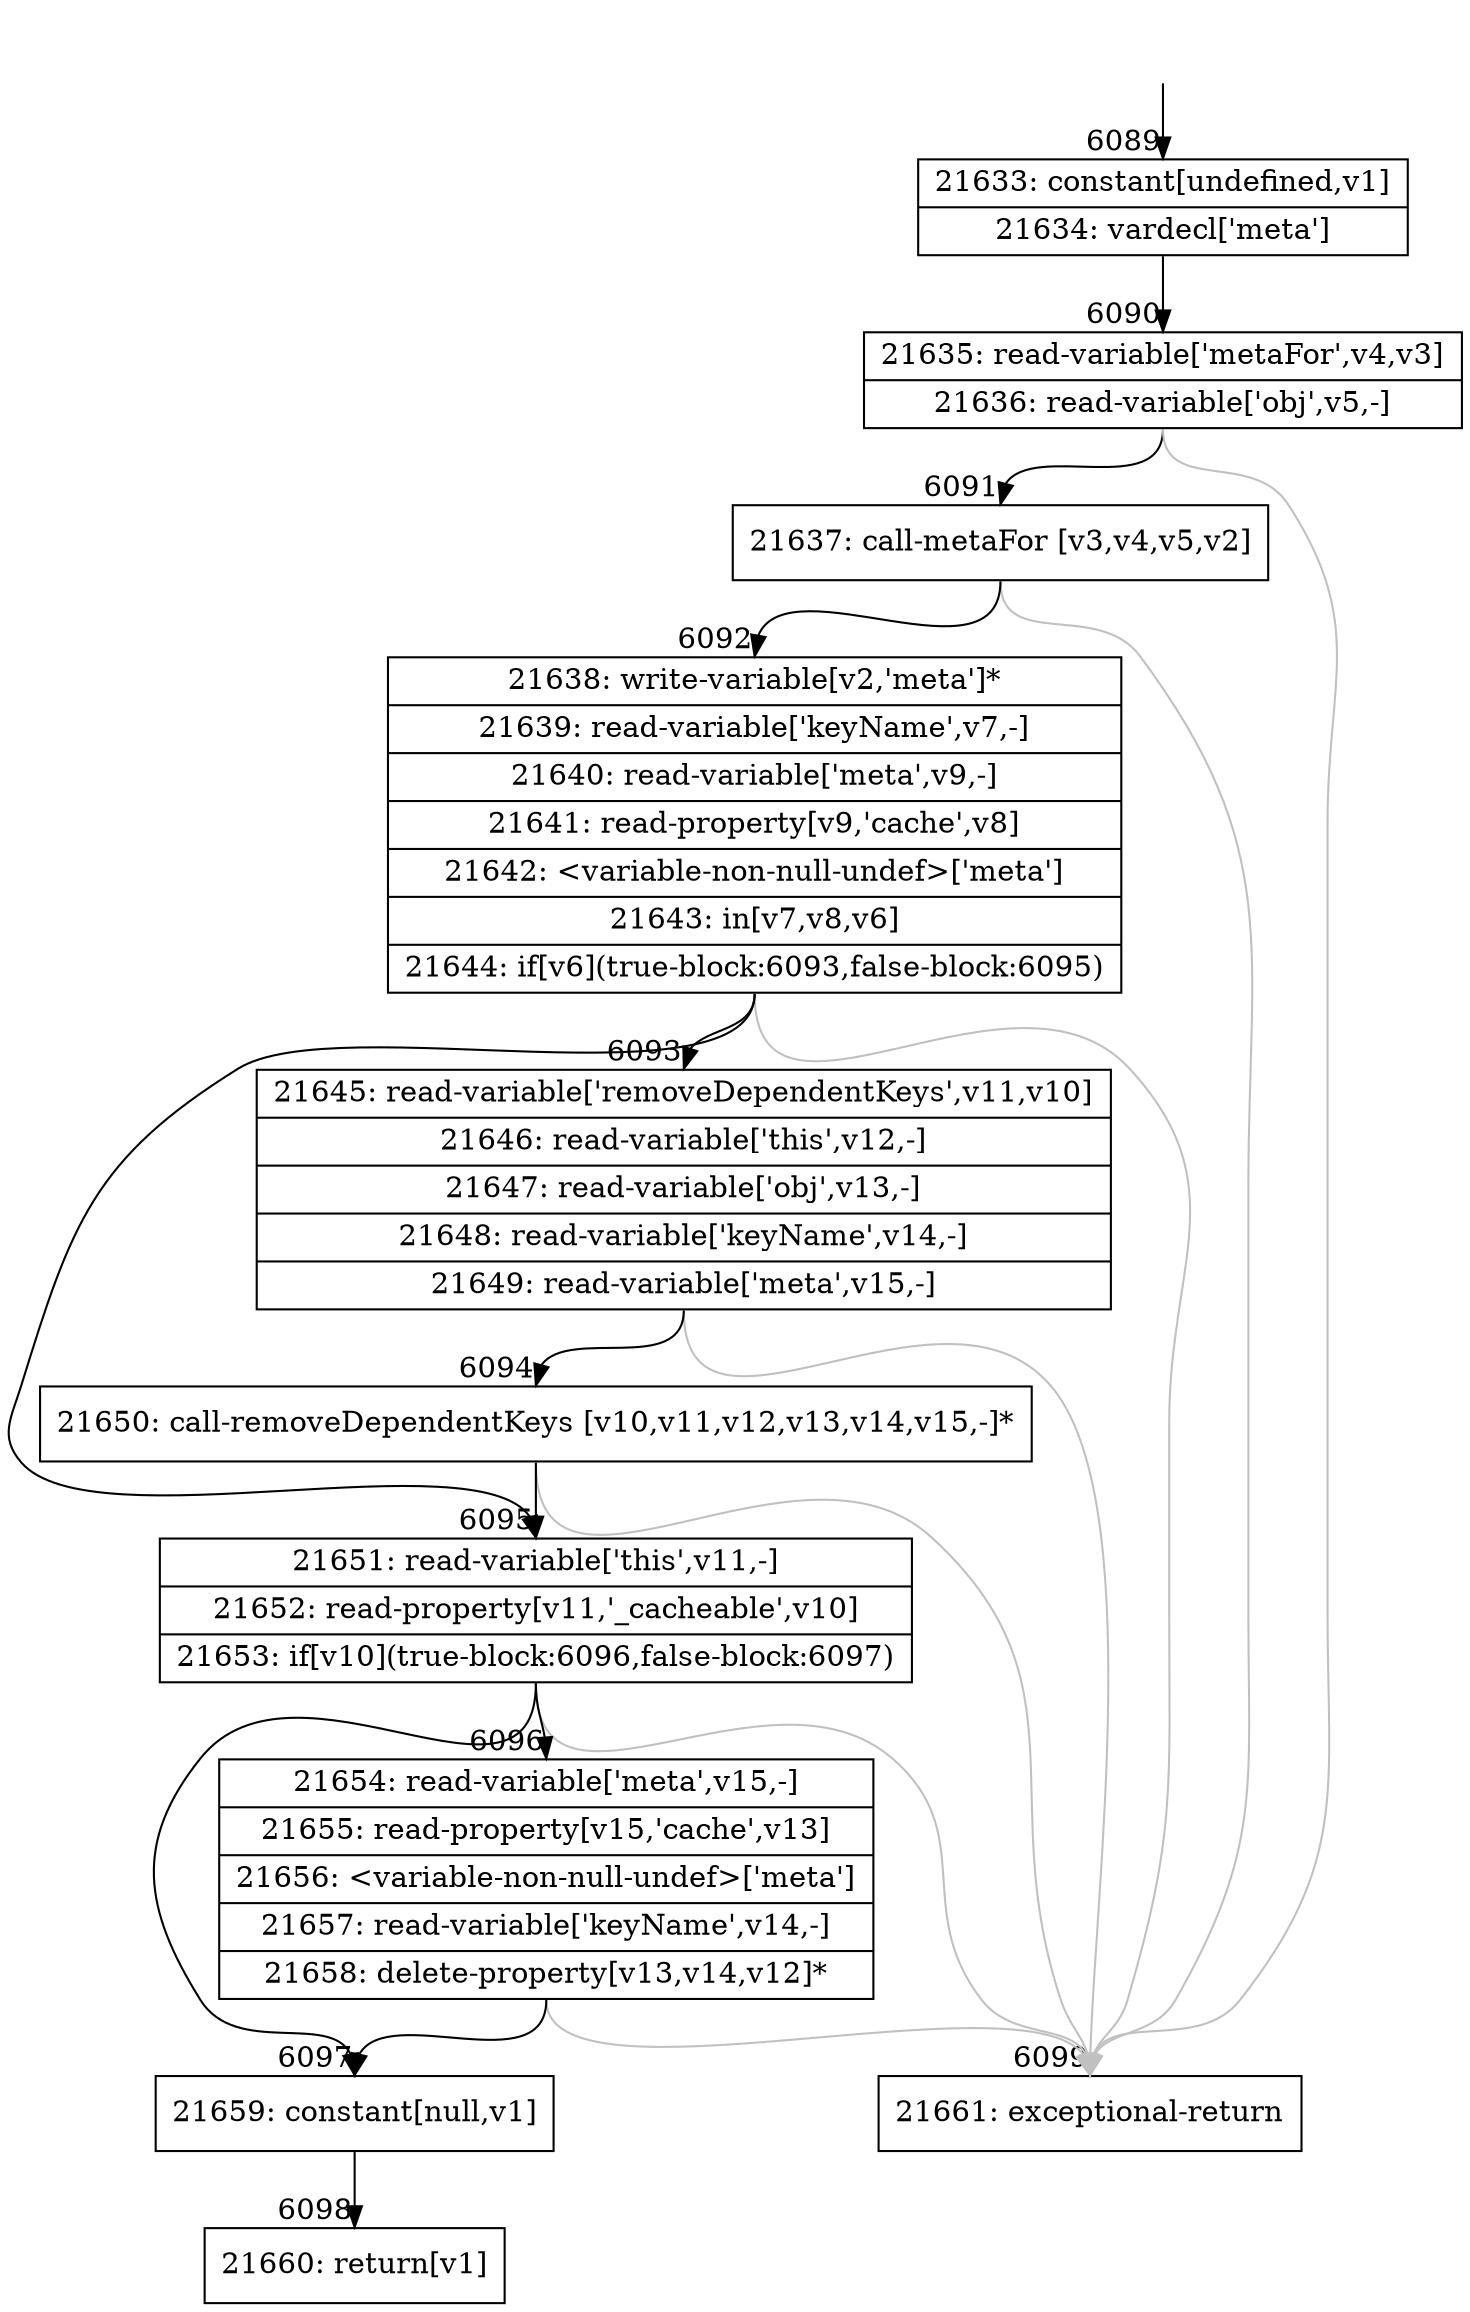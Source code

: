digraph {
rankdir="TD"
BB_entry487[shape=none,label=""];
BB_entry487 -> BB6089 [tailport=s, headport=n, headlabel="    6089"]
BB6089 [shape=record label="{21633: constant[undefined,v1]|21634: vardecl['meta']}" ] 
BB6089 -> BB6090 [tailport=s, headport=n, headlabel="      6090"]
BB6090 [shape=record label="{21635: read-variable['metaFor',v4,v3]|21636: read-variable['obj',v5,-]}" ] 
BB6090 -> BB6091 [tailport=s, headport=n, headlabel="      6091"]
BB6090 -> BB6099 [tailport=s, headport=n, color=gray, headlabel="      6099"]
BB6091 [shape=record label="{21637: call-metaFor [v3,v4,v5,v2]}" ] 
BB6091 -> BB6092 [tailport=s, headport=n, headlabel="      6092"]
BB6091 -> BB6099 [tailport=s, headport=n, color=gray]
BB6092 [shape=record label="{21638: write-variable[v2,'meta']*|21639: read-variable['keyName',v7,-]|21640: read-variable['meta',v9,-]|21641: read-property[v9,'cache',v8]|21642: \<variable-non-null-undef\>['meta']|21643: in[v7,v8,v6]|21644: if[v6](true-block:6093,false-block:6095)}" ] 
BB6092 -> BB6093 [tailport=s, headport=n, headlabel="      6093"]
BB6092 -> BB6095 [tailport=s, headport=n, headlabel="      6095"]
BB6092 -> BB6099 [tailport=s, headport=n, color=gray]
BB6093 [shape=record label="{21645: read-variable['removeDependentKeys',v11,v10]|21646: read-variable['this',v12,-]|21647: read-variable['obj',v13,-]|21648: read-variable['keyName',v14,-]|21649: read-variable['meta',v15,-]}" ] 
BB6093 -> BB6094 [tailport=s, headport=n, headlabel="      6094"]
BB6093 -> BB6099 [tailport=s, headport=n, color=gray]
BB6094 [shape=record label="{21650: call-removeDependentKeys [v10,v11,v12,v13,v14,v15,-]*}" ] 
BB6094 -> BB6095 [tailport=s, headport=n]
BB6094 -> BB6099 [tailport=s, headport=n, color=gray]
BB6095 [shape=record label="{21651: read-variable['this',v11,-]|21652: read-property[v11,'_cacheable',v10]|21653: if[v10](true-block:6096,false-block:6097)}" ] 
BB6095 -> BB6096 [tailport=s, headport=n, headlabel="      6096"]
BB6095 -> BB6097 [tailport=s, headport=n, headlabel="      6097"]
BB6095 -> BB6099 [tailport=s, headport=n, color=gray]
BB6096 [shape=record label="{21654: read-variable['meta',v15,-]|21655: read-property[v15,'cache',v13]|21656: \<variable-non-null-undef\>['meta']|21657: read-variable['keyName',v14,-]|21658: delete-property[v13,v14,v12]*}" ] 
BB6096 -> BB6097 [tailport=s, headport=n]
BB6096 -> BB6099 [tailport=s, headport=n, color=gray]
BB6097 [shape=record label="{21659: constant[null,v1]}" ] 
BB6097 -> BB6098 [tailport=s, headport=n, headlabel="      6098"]
BB6098 [shape=record label="{21660: return[v1]}" ] 
BB6099 [shape=record label="{21661: exceptional-return}" ] 
//#$~ 11079
}
